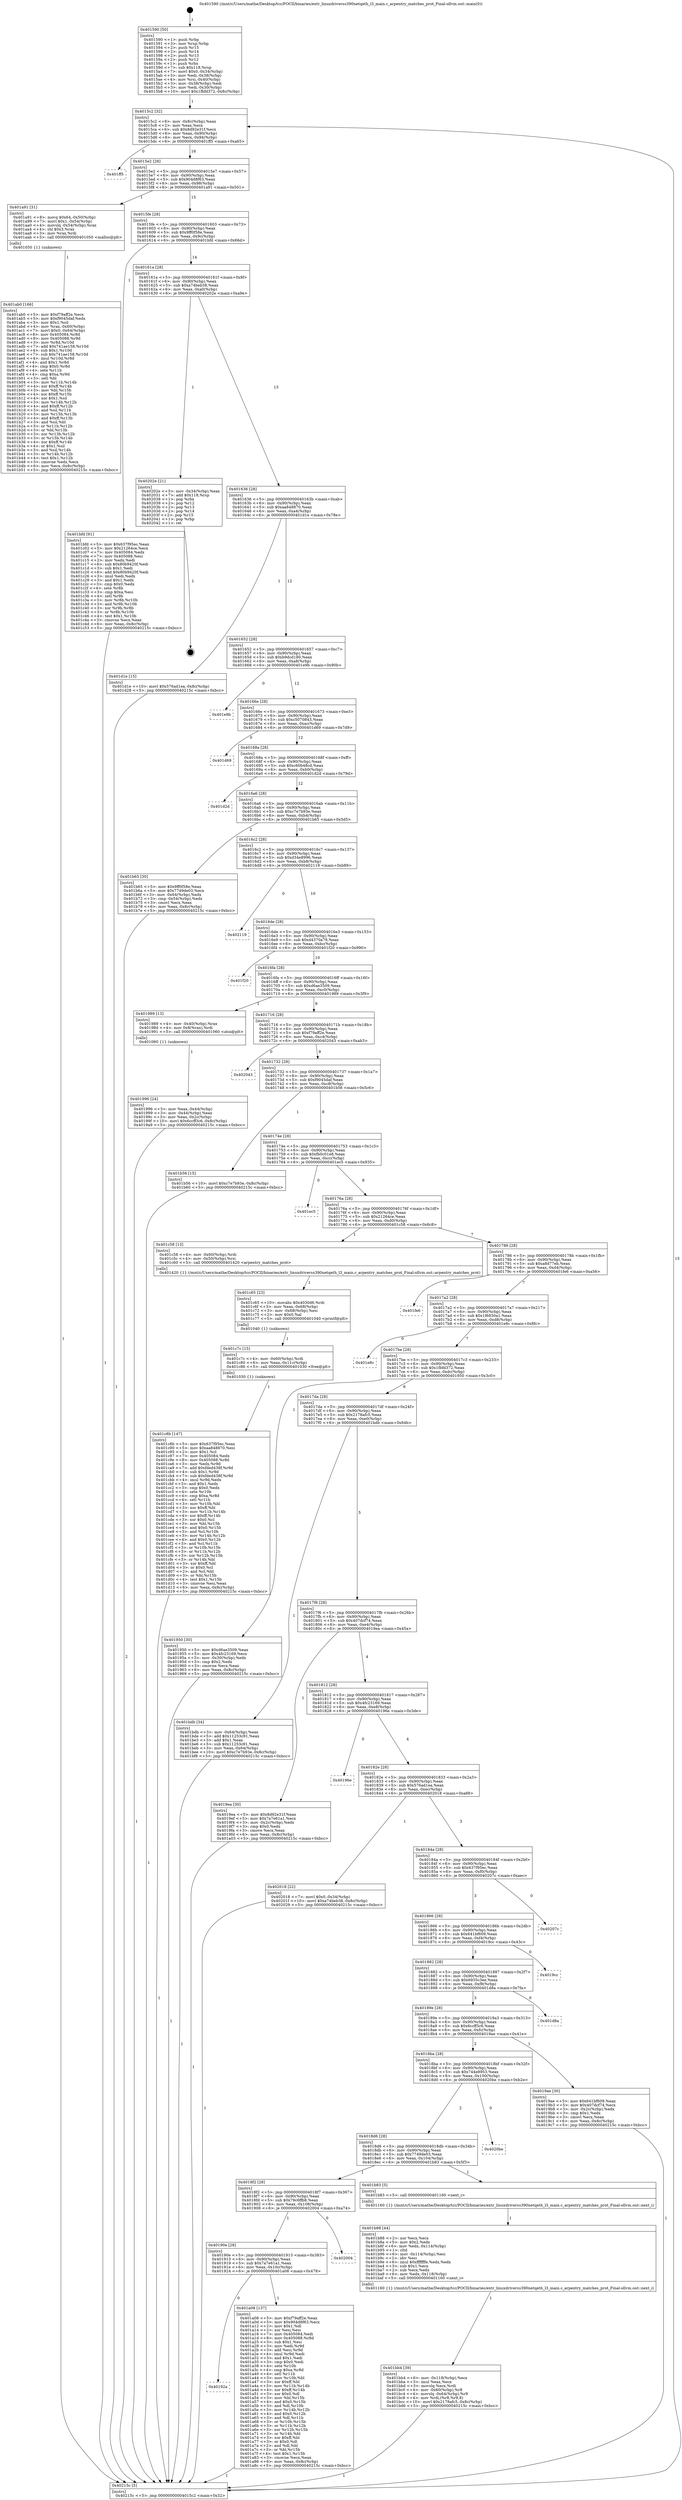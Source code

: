 digraph "0x401590" {
  label = "0x401590 (/mnt/c/Users/mathe/Desktop/tcc/POCII/binaries/extr_linuxdriverss390netqeth_l3_main.c_arpentry_matches_prot_Final-ollvm.out::main(0))"
  labelloc = "t"
  node[shape=record]

  Entry [label="",width=0.3,height=0.3,shape=circle,fillcolor=black,style=filled]
  "0x4015c2" [label="{
     0x4015c2 [32]\l
     | [instrs]\l
     &nbsp;&nbsp;0x4015c2 \<+6\>: mov -0x8c(%rbp),%eax\l
     &nbsp;&nbsp;0x4015c8 \<+2\>: mov %eax,%ecx\l
     &nbsp;&nbsp;0x4015ca \<+6\>: sub $0x8d92e31f,%ecx\l
     &nbsp;&nbsp;0x4015d0 \<+6\>: mov %eax,-0x90(%rbp)\l
     &nbsp;&nbsp;0x4015d6 \<+6\>: mov %ecx,-0x94(%rbp)\l
     &nbsp;&nbsp;0x4015dc \<+6\>: je 0000000000401ff5 \<main+0xa65\>\l
  }"]
  "0x401ff5" [label="{
     0x401ff5\l
  }", style=dashed]
  "0x4015e2" [label="{
     0x4015e2 [28]\l
     | [instrs]\l
     &nbsp;&nbsp;0x4015e2 \<+5\>: jmp 00000000004015e7 \<main+0x57\>\l
     &nbsp;&nbsp;0x4015e7 \<+6\>: mov -0x90(%rbp),%eax\l
     &nbsp;&nbsp;0x4015ed \<+5\>: sub $0x904d8f63,%eax\l
     &nbsp;&nbsp;0x4015f2 \<+6\>: mov %eax,-0x98(%rbp)\l
     &nbsp;&nbsp;0x4015f8 \<+6\>: je 0000000000401a91 \<main+0x501\>\l
  }"]
  Exit [label="",width=0.3,height=0.3,shape=circle,fillcolor=black,style=filled,peripheries=2]
  "0x401a91" [label="{
     0x401a91 [31]\l
     | [instrs]\l
     &nbsp;&nbsp;0x401a91 \<+8\>: movq $0x64,-0x50(%rbp)\l
     &nbsp;&nbsp;0x401a99 \<+7\>: movl $0x1,-0x54(%rbp)\l
     &nbsp;&nbsp;0x401aa0 \<+4\>: movslq -0x54(%rbp),%rax\l
     &nbsp;&nbsp;0x401aa4 \<+4\>: shl $0x3,%rax\l
     &nbsp;&nbsp;0x401aa8 \<+3\>: mov %rax,%rdi\l
     &nbsp;&nbsp;0x401aab \<+5\>: call 0000000000401050 \<malloc@plt\>\l
     | [calls]\l
     &nbsp;&nbsp;0x401050 \{1\} (unknown)\l
  }"]
  "0x4015fe" [label="{
     0x4015fe [28]\l
     | [instrs]\l
     &nbsp;&nbsp;0x4015fe \<+5\>: jmp 0000000000401603 \<main+0x73\>\l
     &nbsp;&nbsp;0x401603 \<+6\>: mov -0x90(%rbp),%eax\l
     &nbsp;&nbsp;0x401609 \<+5\>: sub $0x9ff0f58e,%eax\l
     &nbsp;&nbsp;0x40160e \<+6\>: mov %eax,-0x9c(%rbp)\l
     &nbsp;&nbsp;0x401614 \<+6\>: je 0000000000401bfd \<main+0x66d\>\l
  }"]
  "0x401c8b" [label="{
     0x401c8b [147]\l
     | [instrs]\l
     &nbsp;&nbsp;0x401c8b \<+5\>: mov $0x637f95ec,%eax\l
     &nbsp;&nbsp;0x401c90 \<+5\>: mov $0xaa848870,%esi\l
     &nbsp;&nbsp;0x401c95 \<+2\>: mov $0x1,%cl\l
     &nbsp;&nbsp;0x401c97 \<+7\>: mov 0x405084,%edx\l
     &nbsp;&nbsp;0x401c9e \<+8\>: mov 0x405088,%r8d\l
     &nbsp;&nbsp;0x401ca6 \<+3\>: mov %edx,%r9d\l
     &nbsp;&nbsp;0x401ca9 \<+7\>: add $0xfded438f,%r9d\l
     &nbsp;&nbsp;0x401cb0 \<+4\>: sub $0x1,%r9d\l
     &nbsp;&nbsp;0x401cb4 \<+7\>: sub $0xfded438f,%r9d\l
     &nbsp;&nbsp;0x401cbb \<+4\>: imul %r9d,%edx\l
     &nbsp;&nbsp;0x401cbf \<+3\>: and $0x1,%edx\l
     &nbsp;&nbsp;0x401cc2 \<+3\>: cmp $0x0,%edx\l
     &nbsp;&nbsp;0x401cc5 \<+4\>: sete %r10b\l
     &nbsp;&nbsp;0x401cc9 \<+4\>: cmp $0xa,%r8d\l
     &nbsp;&nbsp;0x401ccd \<+4\>: setl %r11b\l
     &nbsp;&nbsp;0x401cd1 \<+3\>: mov %r10b,%bl\l
     &nbsp;&nbsp;0x401cd4 \<+3\>: xor $0xff,%bl\l
     &nbsp;&nbsp;0x401cd7 \<+3\>: mov %r11b,%r14b\l
     &nbsp;&nbsp;0x401cda \<+4\>: xor $0xff,%r14b\l
     &nbsp;&nbsp;0x401cde \<+3\>: xor $0x0,%cl\l
     &nbsp;&nbsp;0x401ce1 \<+3\>: mov %bl,%r15b\l
     &nbsp;&nbsp;0x401ce4 \<+4\>: and $0x0,%r15b\l
     &nbsp;&nbsp;0x401ce8 \<+3\>: and %cl,%r10b\l
     &nbsp;&nbsp;0x401ceb \<+3\>: mov %r14b,%r12b\l
     &nbsp;&nbsp;0x401cee \<+4\>: and $0x0,%r12b\l
     &nbsp;&nbsp;0x401cf2 \<+3\>: and %cl,%r11b\l
     &nbsp;&nbsp;0x401cf5 \<+3\>: or %r10b,%r15b\l
     &nbsp;&nbsp;0x401cf8 \<+3\>: or %r11b,%r12b\l
     &nbsp;&nbsp;0x401cfb \<+3\>: xor %r12b,%r15b\l
     &nbsp;&nbsp;0x401cfe \<+3\>: or %r14b,%bl\l
     &nbsp;&nbsp;0x401d01 \<+3\>: xor $0xff,%bl\l
     &nbsp;&nbsp;0x401d04 \<+3\>: or $0x0,%cl\l
     &nbsp;&nbsp;0x401d07 \<+2\>: and %cl,%bl\l
     &nbsp;&nbsp;0x401d09 \<+3\>: or %bl,%r15b\l
     &nbsp;&nbsp;0x401d0c \<+4\>: test $0x1,%r15b\l
     &nbsp;&nbsp;0x401d10 \<+3\>: cmovne %esi,%eax\l
     &nbsp;&nbsp;0x401d13 \<+6\>: mov %eax,-0x8c(%rbp)\l
     &nbsp;&nbsp;0x401d19 \<+5\>: jmp 000000000040215c \<main+0xbcc\>\l
  }"]
  "0x401bfd" [label="{
     0x401bfd [91]\l
     | [instrs]\l
     &nbsp;&nbsp;0x401bfd \<+5\>: mov $0x637f95ec,%eax\l
     &nbsp;&nbsp;0x401c02 \<+5\>: mov $0x21264ce,%ecx\l
     &nbsp;&nbsp;0x401c07 \<+7\>: mov 0x405084,%edx\l
     &nbsp;&nbsp;0x401c0e \<+7\>: mov 0x405088,%esi\l
     &nbsp;&nbsp;0x401c15 \<+2\>: mov %edx,%edi\l
     &nbsp;&nbsp;0x401c17 \<+6\>: sub $0x80b9420f,%edi\l
     &nbsp;&nbsp;0x401c1d \<+3\>: sub $0x1,%edi\l
     &nbsp;&nbsp;0x401c20 \<+6\>: add $0x80b9420f,%edi\l
     &nbsp;&nbsp;0x401c26 \<+3\>: imul %edi,%edx\l
     &nbsp;&nbsp;0x401c29 \<+3\>: and $0x1,%edx\l
     &nbsp;&nbsp;0x401c2c \<+3\>: cmp $0x0,%edx\l
     &nbsp;&nbsp;0x401c2f \<+4\>: sete %r8b\l
     &nbsp;&nbsp;0x401c33 \<+3\>: cmp $0xa,%esi\l
     &nbsp;&nbsp;0x401c36 \<+4\>: setl %r9b\l
     &nbsp;&nbsp;0x401c3a \<+3\>: mov %r8b,%r10b\l
     &nbsp;&nbsp;0x401c3d \<+3\>: and %r9b,%r10b\l
     &nbsp;&nbsp;0x401c40 \<+3\>: xor %r9b,%r8b\l
     &nbsp;&nbsp;0x401c43 \<+3\>: or %r8b,%r10b\l
     &nbsp;&nbsp;0x401c46 \<+4\>: test $0x1,%r10b\l
     &nbsp;&nbsp;0x401c4a \<+3\>: cmovne %ecx,%eax\l
     &nbsp;&nbsp;0x401c4d \<+6\>: mov %eax,-0x8c(%rbp)\l
     &nbsp;&nbsp;0x401c53 \<+5\>: jmp 000000000040215c \<main+0xbcc\>\l
  }"]
  "0x40161a" [label="{
     0x40161a [28]\l
     | [instrs]\l
     &nbsp;&nbsp;0x40161a \<+5\>: jmp 000000000040161f \<main+0x8f\>\l
     &nbsp;&nbsp;0x40161f \<+6\>: mov -0x90(%rbp),%eax\l
     &nbsp;&nbsp;0x401625 \<+5\>: sub $0xa74beb38,%eax\l
     &nbsp;&nbsp;0x40162a \<+6\>: mov %eax,-0xa0(%rbp)\l
     &nbsp;&nbsp;0x401630 \<+6\>: je 000000000040202e \<main+0xa9e\>\l
  }"]
  "0x401c7c" [label="{
     0x401c7c [15]\l
     | [instrs]\l
     &nbsp;&nbsp;0x401c7c \<+4\>: mov -0x60(%rbp),%rdi\l
     &nbsp;&nbsp;0x401c80 \<+6\>: mov %eax,-0x11c(%rbp)\l
     &nbsp;&nbsp;0x401c86 \<+5\>: call 0000000000401030 \<free@plt\>\l
     | [calls]\l
     &nbsp;&nbsp;0x401030 \{1\} (unknown)\l
  }"]
  "0x40202e" [label="{
     0x40202e [21]\l
     | [instrs]\l
     &nbsp;&nbsp;0x40202e \<+3\>: mov -0x34(%rbp),%eax\l
     &nbsp;&nbsp;0x402031 \<+7\>: add $0x118,%rsp\l
     &nbsp;&nbsp;0x402038 \<+1\>: pop %rbx\l
     &nbsp;&nbsp;0x402039 \<+2\>: pop %r12\l
     &nbsp;&nbsp;0x40203b \<+2\>: pop %r13\l
     &nbsp;&nbsp;0x40203d \<+2\>: pop %r14\l
     &nbsp;&nbsp;0x40203f \<+2\>: pop %r15\l
     &nbsp;&nbsp;0x402041 \<+1\>: pop %rbp\l
     &nbsp;&nbsp;0x402042 \<+1\>: ret\l
  }"]
  "0x401636" [label="{
     0x401636 [28]\l
     | [instrs]\l
     &nbsp;&nbsp;0x401636 \<+5\>: jmp 000000000040163b \<main+0xab\>\l
     &nbsp;&nbsp;0x40163b \<+6\>: mov -0x90(%rbp),%eax\l
     &nbsp;&nbsp;0x401641 \<+5\>: sub $0xaa848870,%eax\l
     &nbsp;&nbsp;0x401646 \<+6\>: mov %eax,-0xa4(%rbp)\l
     &nbsp;&nbsp;0x40164c \<+6\>: je 0000000000401d1e \<main+0x78e\>\l
  }"]
  "0x401c65" [label="{
     0x401c65 [23]\l
     | [instrs]\l
     &nbsp;&nbsp;0x401c65 \<+10\>: movabs $0x4030d6,%rdi\l
     &nbsp;&nbsp;0x401c6f \<+3\>: mov %eax,-0x68(%rbp)\l
     &nbsp;&nbsp;0x401c72 \<+3\>: mov -0x68(%rbp),%esi\l
     &nbsp;&nbsp;0x401c75 \<+2\>: mov $0x0,%al\l
     &nbsp;&nbsp;0x401c77 \<+5\>: call 0000000000401040 \<printf@plt\>\l
     | [calls]\l
     &nbsp;&nbsp;0x401040 \{1\} (unknown)\l
  }"]
  "0x401d1e" [label="{
     0x401d1e [15]\l
     | [instrs]\l
     &nbsp;&nbsp;0x401d1e \<+10\>: movl $0x576ad1ea,-0x8c(%rbp)\l
     &nbsp;&nbsp;0x401d28 \<+5\>: jmp 000000000040215c \<main+0xbcc\>\l
  }"]
  "0x401652" [label="{
     0x401652 [28]\l
     | [instrs]\l
     &nbsp;&nbsp;0x401652 \<+5\>: jmp 0000000000401657 \<main+0xc7\>\l
     &nbsp;&nbsp;0x401657 \<+6\>: mov -0x90(%rbp),%eax\l
     &nbsp;&nbsp;0x40165d \<+5\>: sub $0xb9dcd180,%eax\l
     &nbsp;&nbsp;0x401662 \<+6\>: mov %eax,-0xa8(%rbp)\l
     &nbsp;&nbsp;0x401668 \<+6\>: je 0000000000401e9b \<main+0x90b\>\l
  }"]
  "0x401bb4" [label="{
     0x401bb4 [39]\l
     | [instrs]\l
     &nbsp;&nbsp;0x401bb4 \<+6\>: mov -0x118(%rbp),%ecx\l
     &nbsp;&nbsp;0x401bba \<+3\>: imul %eax,%ecx\l
     &nbsp;&nbsp;0x401bbd \<+3\>: movslq %ecx,%rdi\l
     &nbsp;&nbsp;0x401bc0 \<+4\>: mov -0x60(%rbp),%r8\l
     &nbsp;&nbsp;0x401bc4 \<+4\>: movslq -0x64(%rbp),%r9\l
     &nbsp;&nbsp;0x401bc8 \<+4\>: mov %rdi,(%r8,%r9,8)\l
     &nbsp;&nbsp;0x401bcc \<+10\>: movl $0x2178afc5,-0x8c(%rbp)\l
     &nbsp;&nbsp;0x401bd6 \<+5\>: jmp 000000000040215c \<main+0xbcc\>\l
  }"]
  "0x401e9b" [label="{
     0x401e9b\l
  }", style=dashed]
  "0x40166e" [label="{
     0x40166e [28]\l
     | [instrs]\l
     &nbsp;&nbsp;0x40166e \<+5\>: jmp 0000000000401673 \<main+0xe3\>\l
     &nbsp;&nbsp;0x401673 \<+6\>: mov -0x90(%rbp),%eax\l
     &nbsp;&nbsp;0x401679 \<+5\>: sub $0xc5070843,%eax\l
     &nbsp;&nbsp;0x40167e \<+6\>: mov %eax,-0xac(%rbp)\l
     &nbsp;&nbsp;0x401684 \<+6\>: je 0000000000401d69 \<main+0x7d9\>\l
  }"]
  "0x401b88" [label="{
     0x401b88 [44]\l
     | [instrs]\l
     &nbsp;&nbsp;0x401b88 \<+2\>: xor %ecx,%ecx\l
     &nbsp;&nbsp;0x401b8a \<+5\>: mov $0x2,%edx\l
     &nbsp;&nbsp;0x401b8f \<+6\>: mov %edx,-0x114(%rbp)\l
     &nbsp;&nbsp;0x401b95 \<+1\>: cltd\l
     &nbsp;&nbsp;0x401b96 \<+6\>: mov -0x114(%rbp),%esi\l
     &nbsp;&nbsp;0x401b9c \<+2\>: idiv %esi\l
     &nbsp;&nbsp;0x401b9e \<+6\>: imul $0xfffffffe,%edx,%edx\l
     &nbsp;&nbsp;0x401ba4 \<+3\>: sub $0x1,%ecx\l
     &nbsp;&nbsp;0x401ba7 \<+2\>: sub %ecx,%edx\l
     &nbsp;&nbsp;0x401ba9 \<+6\>: mov %edx,-0x118(%rbp)\l
     &nbsp;&nbsp;0x401baf \<+5\>: call 0000000000401160 \<next_i\>\l
     | [calls]\l
     &nbsp;&nbsp;0x401160 \{1\} (/mnt/c/Users/mathe/Desktop/tcc/POCII/binaries/extr_linuxdriverss390netqeth_l3_main.c_arpentry_matches_prot_Final-ollvm.out::next_i)\l
  }"]
  "0x401d69" [label="{
     0x401d69\l
  }", style=dashed]
  "0x40168a" [label="{
     0x40168a [28]\l
     | [instrs]\l
     &nbsp;&nbsp;0x40168a \<+5\>: jmp 000000000040168f \<main+0xff\>\l
     &nbsp;&nbsp;0x40168f \<+6\>: mov -0x90(%rbp),%eax\l
     &nbsp;&nbsp;0x401695 \<+5\>: sub $0xc60b48cd,%eax\l
     &nbsp;&nbsp;0x40169a \<+6\>: mov %eax,-0xb0(%rbp)\l
     &nbsp;&nbsp;0x4016a0 \<+6\>: je 0000000000401d2d \<main+0x79d\>\l
  }"]
  "0x401ab0" [label="{
     0x401ab0 [166]\l
     | [instrs]\l
     &nbsp;&nbsp;0x401ab0 \<+5\>: mov $0xf79aff2e,%ecx\l
     &nbsp;&nbsp;0x401ab5 \<+5\>: mov $0xf9045daf,%edx\l
     &nbsp;&nbsp;0x401aba \<+3\>: mov $0x1,%sil\l
     &nbsp;&nbsp;0x401abd \<+4\>: mov %rax,-0x60(%rbp)\l
     &nbsp;&nbsp;0x401ac1 \<+7\>: movl $0x0,-0x64(%rbp)\l
     &nbsp;&nbsp;0x401ac8 \<+8\>: mov 0x405084,%r8d\l
     &nbsp;&nbsp;0x401ad0 \<+8\>: mov 0x405088,%r9d\l
     &nbsp;&nbsp;0x401ad8 \<+3\>: mov %r8d,%r10d\l
     &nbsp;&nbsp;0x401adb \<+7\>: add $0x741ae158,%r10d\l
     &nbsp;&nbsp;0x401ae2 \<+4\>: sub $0x1,%r10d\l
     &nbsp;&nbsp;0x401ae6 \<+7\>: sub $0x741ae158,%r10d\l
     &nbsp;&nbsp;0x401aed \<+4\>: imul %r10d,%r8d\l
     &nbsp;&nbsp;0x401af1 \<+4\>: and $0x1,%r8d\l
     &nbsp;&nbsp;0x401af5 \<+4\>: cmp $0x0,%r8d\l
     &nbsp;&nbsp;0x401af9 \<+4\>: sete %r11b\l
     &nbsp;&nbsp;0x401afd \<+4\>: cmp $0xa,%r9d\l
     &nbsp;&nbsp;0x401b01 \<+3\>: setl %bl\l
     &nbsp;&nbsp;0x401b04 \<+3\>: mov %r11b,%r14b\l
     &nbsp;&nbsp;0x401b07 \<+4\>: xor $0xff,%r14b\l
     &nbsp;&nbsp;0x401b0b \<+3\>: mov %bl,%r15b\l
     &nbsp;&nbsp;0x401b0e \<+4\>: xor $0xff,%r15b\l
     &nbsp;&nbsp;0x401b12 \<+4\>: xor $0x1,%sil\l
     &nbsp;&nbsp;0x401b16 \<+3\>: mov %r14b,%r12b\l
     &nbsp;&nbsp;0x401b19 \<+4\>: and $0xff,%r12b\l
     &nbsp;&nbsp;0x401b1d \<+3\>: and %sil,%r11b\l
     &nbsp;&nbsp;0x401b20 \<+3\>: mov %r15b,%r13b\l
     &nbsp;&nbsp;0x401b23 \<+4\>: and $0xff,%r13b\l
     &nbsp;&nbsp;0x401b27 \<+3\>: and %sil,%bl\l
     &nbsp;&nbsp;0x401b2a \<+3\>: or %r11b,%r12b\l
     &nbsp;&nbsp;0x401b2d \<+3\>: or %bl,%r13b\l
     &nbsp;&nbsp;0x401b30 \<+3\>: xor %r13b,%r12b\l
     &nbsp;&nbsp;0x401b33 \<+3\>: or %r15b,%r14b\l
     &nbsp;&nbsp;0x401b36 \<+4\>: xor $0xff,%r14b\l
     &nbsp;&nbsp;0x401b3a \<+4\>: or $0x1,%sil\l
     &nbsp;&nbsp;0x401b3e \<+3\>: and %sil,%r14b\l
     &nbsp;&nbsp;0x401b41 \<+3\>: or %r14b,%r12b\l
     &nbsp;&nbsp;0x401b44 \<+4\>: test $0x1,%r12b\l
     &nbsp;&nbsp;0x401b48 \<+3\>: cmovne %edx,%ecx\l
     &nbsp;&nbsp;0x401b4b \<+6\>: mov %ecx,-0x8c(%rbp)\l
     &nbsp;&nbsp;0x401b51 \<+5\>: jmp 000000000040215c \<main+0xbcc\>\l
  }"]
  "0x401d2d" [label="{
     0x401d2d\l
  }", style=dashed]
  "0x4016a6" [label="{
     0x4016a6 [28]\l
     | [instrs]\l
     &nbsp;&nbsp;0x4016a6 \<+5\>: jmp 00000000004016ab \<main+0x11b\>\l
     &nbsp;&nbsp;0x4016ab \<+6\>: mov -0x90(%rbp),%eax\l
     &nbsp;&nbsp;0x4016b1 \<+5\>: sub $0xc7e7b93e,%eax\l
     &nbsp;&nbsp;0x4016b6 \<+6\>: mov %eax,-0xb4(%rbp)\l
     &nbsp;&nbsp;0x4016bc \<+6\>: je 0000000000401b65 \<main+0x5d5\>\l
  }"]
  "0x40192a" [label="{
     0x40192a\l
  }", style=dashed]
  "0x401b65" [label="{
     0x401b65 [30]\l
     | [instrs]\l
     &nbsp;&nbsp;0x401b65 \<+5\>: mov $0x9ff0f58e,%eax\l
     &nbsp;&nbsp;0x401b6a \<+5\>: mov $0x7749de03,%ecx\l
     &nbsp;&nbsp;0x401b6f \<+3\>: mov -0x64(%rbp),%edx\l
     &nbsp;&nbsp;0x401b72 \<+3\>: cmp -0x54(%rbp),%edx\l
     &nbsp;&nbsp;0x401b75 \<+3\>: cmovl %ecx,%eax\l
     &nbsp;&nbsp;0x401b78 \<+6\>: mov %eax,-0x8c(%rbp)\l
     &nbsp;&nbsp;0x401b7e \<+5\>: jmp 000000000040215c \<main+0xbcc\>\l
  }"]
  "0x4016c2" [label="{
     0x4016c2 [28]\l
     | [instrs]\l
     &nbsp;&nbsp;0x4016c2 \<+5\>: jmp 00000000004016c7 \<main+0x137\>\l
     &nbsp;&nbsp;0x4016c7 \<+6\>: mov -0x90(%rbp),%eax\l
     &nbsp;&nbsp;0x4016cd \<+5\>: sub $0xd34e8996,%eax\l
     &nbsp;&nbsp;0x4016d2 \<+6\>: mov %eax,-0xb8(%rbp)\l
     &nbsp;&nbsp;0x4016d8 \<+6\>: je 0000000000402119 \<main+0xb89\>\l
  }"]
  "0x401a08" [label="{
     0x401a08 [137]\l
     | [instrs]\l
     &nbsp;&nbsp;0x401a08 \<+5\>: mov $0xf79aff2e,%eax\l
     &nbsp;&nbsp;0x401a0d \<+5\>: mov $0x904d8f63,%ecx\l
     &nbsp;&nbsp;0x401a12 \<+2\>: mov $0x1,%dl\l
     &nbsp;&nbsp;0x401a14 \<+2\>: xor %esi,%esi\l
     &nbsp;&nbsp;0x401a16 \<+7\>: mov 0x405084,%edi\l
     &nbsp;&nbsp;0x401a1d \<+8\>: mov 0x405088,%r8d\l
     &nbsp;&nbsp;0x401a25 \<+3\>: sub $0x1,%esi\l
     &nbsp;&nbsp;0x401a28 \<+3\>: mov %edi,%r9d\l
     &nbsp;&nbsp;0x401a2b \<+3\>: add %esi,%r9d\l
     &nbsp;&nbsp;0x401a2e \<+4\>: imul %r9d,%edi\l
     &nbsp;&nbsp;0x401a32 \<+3\>: and $0x1,%edi\l
     &nbsp;&nbsp;0x401a35 \<+3\>: cmp $0x0,%edi\l
     &nbsp;&nbsp;0x401a38 \<+4\>: sete %r10b\l
     &nbsp;&nbsp;0x401a3c \<+4\>: cmp $0xa,%r8d\l
     &nbsp;&nbsp;0x401a40 \<+4\>: setl %r11b\l
     &nbsp;&nbsp;0x401a44 \<+3\>: mov %r10b,%bl\l
     &nbsp;&nbsp;0x401a47 \<+3\>: xor $0xff,%bl\l
     &nbsp;&nbsp;0x401a4a \<+3\>: mov %r11b,%r14b\l
     &nbsp;&nbsp;0x401a4d \<+4\>: xor $0xff,%r14b\l
     &nbsp;&nbsp;0x401a51 \<+3\>: xor $0x0,%dl\l
     &nbsp;&nbsp;0x401a54 \<+3\>: mov %bl,%r15b\l
     &nbsp;&nbsp;0x401a57 \<+4\>: and $0x0,%r15b\l
     &nbsp;&nbsp;0x401a5b \<+3\>: and %dl,%r10b\l
     &nbsp;&nbsp;0x401a5e \<+3\>: mov %r14b,%r12b\l
     &nbsp;&nbsp;0x401a61 \<+4\>: and $0x0,%r12b\l
     &nbsp;&nbsp;0x401a65 \<+3\>: and %dl,%r11b\l
     &nbsp;&nbsp;0x401a68 \<+3\>: or %r10b,%r15b\l
     &nbsp;&nbsp;0x401a6b \<+3\>: or %r11b,%r12b\l
     &nbsp;&nbsp;0x401a6e \<+3\>: xor %r12b,%r15b\l
     &nbsp;&nbsp;0x401a71 \<+3\>: or %r14b,%bl\l
     &nbsp;&nbsp;0x401a74 \<+3\>: xor $0xff,%bl\l
     &nbsp;&nbsp;0x401a77 \<+3\>: or $0x0,%dl\l
     &nbsp;&nbsp;0x401a7a \<+2\>: and %dl,%bl\l
     &nbsp;&nbsp;0x401a7c \<+3\>: or %bl,%r15b\l
     &nbsp;&nbsp;0x401a7f \<+4\>: test $0x1,%r15b\l
     &nbsp;&nbsp;0x401a83 \<+3\>: cmovne %ecx,%eax\l
     &nbsp;&nbsp;0x401a86 \<+6\>: mov %eax,-0x8c(%rbp)\l
     &nbsp;&nbsp;0x401a8c \<+5\>: jmp 000000000040215c \<main+0xbcc\>\l
  }"]
  "0x402119" [label="{
     0x402119\l
  }", style=dashed]
  "0x4016de" [label="{
     0x4016de [28]\l
     | [instrs]\l
     &nbsp;&nbsp;0x4016de \<+5\>: jmp 00000000004016e3 \<main+0x153\>\l
     &nbsp;&nbsp;0x4016e3 \<+6\>: mov -0x90(%rbp),%eax\l
     &nbsp;&nbsp;0x4016e9 \<+5\>: sub $0xd4370a79,%eax\l
     &nbsp;&nbsp;0x4016ee \<+6\>: mov %eax,-0xbc(%rbp)\l
     &nbsp;&nbsp;0x4016f4 \<+6\>: je 0000000000401f20 \<main+0x990\>\l
  }"]
  "0x40190e" [label="{
     0x40190e [28]\l
     | [instrs]\l
     &nbsp;&nbsp;0x40190e \<+5\>: jmp 0000000000401913 \<main+0x383\>\l
     &nbsp;&nbsp;0x401913 \<+6\>: mov -0x90(%rbp),%eax\l
     &nbsp;&nbsp;0x401919 \<+5\>: sub $0x7a7e61a1,%eax\l
     &nbsp;&nbsp;0x40191e \<+6\>: mov %eax,-0x10c(%rbp)\l
     &nbsp;&nbsp;0x401924 \<+6\>: je 0000000000401a08 \<main+0x478\>\l
  }"]
  "0x401f20" [label="{
     0x401f20\l
  }", style=dashed]
  "0x4016fa" [label="{
     0x4016fa [28]\l
     | [instrs]\l
     &nbsp;&nbsp;0x4016fa \<+5\>: jmp 00000000004016ff \<main+0x16f\>\l
     &nbsp;&nbsp;0x4016ff \<+6\>: mov -0x90(%rbp),%eax\l
     &nbsp;&nbsp;0x401705 \<+5\>: sub $0xd6ae3509,%eax\l
     &nbsp;&nbsp;0x40170a \<+6\>: mov %eax,-0xc0(%rbp)\l
     &nbsp;&nbsp;0x401710 \<+6\>: je 0000000000401989 \<main+0x3f9\>\l
  }"]
  "0x402004" [label="{
     0x402004\l
  }", style=dashed]
  "0x401989" [label="{
     0x401989 [13]\l
     | [instrs]\l
     &nbsp;&nbsp;0x401989 \<+4\>: mov -0x40(%rbp),%rax\l
     &nbsp;&nbsp;0x40198d \<+4\>: mov 0x8(%rax),%rdi\l
     &nbsp;&nbsp;0x401991 \<+5\>: call 0000000000401060 \<atoi@plt\>\l
     | [calls]\l
     &nbsp;&nbsp;0x401060 \{1\} (unknown)\l
  }"]
  "0x401716" [label="{
     0x401716 [28]\l
     | [instrs]\l
     &nbsp;&nbsp;0x401716 \<+5\>: jmp 000000000040171b \<main+0x18b\>\l
     &nbsp;&nbsp;0x40171b \<+6\>: mov -0x90(%rbp),%eax\l
     &nbsp;&nbsp;0x401721 \<+5\>: sub $0xf79aff2e,%eax\l
     &nbsp;&nbsp;0x401726 \<+6\>: mov %eax,-0xc4(%rbp)\l
     &nbsp;&nbsp;0x40172c \<+6\>: je 0000000000402043 \<main+0xab3\>\l
  }"]
  "0x4018f2" [label="{
     0x4018f2 [28]\l
     | [instrs]\l
     &nbsp;&nbsp;0x4018f2 \<+5\>: jmp 00000000004018f7 \<main+0x367\>\l
     &nbsp;&nbsp;0x4018f7 \<+6\>: mov -0x90(%rbp),%eax\l
     &nbsp;&nbsp;0x4018fd \<+5\>: sub $0x79c6ffb8,%eax\l
     &nbsp;&nbsp;0x401902 \<+6\>: mov %eax,-0x108(%rbp)\l
     &nbsp;&nbsp;0x401908 \<+6\>: je 0000000000402004 \<main+0xa74\>\l
  }"]
  "0x402043" [label="{
     0x402043\l
  }", style=dashed]
  "0x401732" [label="{
     0x401732 [28]\l
     | [instrs]\l
     &nbsp;&nbsp;0x401732 \<+5\>: jmp 0000000000401737 \<main+0x1a7\>\l
     &nbsp;&nbsp;0x401737 \<+6\>: mov -0x90(%rbp),%eax\l
     &nbsp;&nbsp;0x40173d \<+5\>: sub $0xf9045daf,%eax\l
     &nbsp;&nbsp;0x401742 \<+6\>: mov %eax,-0xc8(%rbp)\l
     &nbsp;&nbsp;0x401748 \<+6\>: je 0000000000401b56 \<main+0x5c6\>\l
  }"]
  "0x401b83" [label="{
     0x401b83 [5]\l
     | [instrs]\l
     &nbsp;&nbsp;0x401b83 \<+5\>: call 0000000000401160 \<next_i\>\l
     | [calls]\l
     &nbsp;&nbsp;0x401160 \{1\} (/mnt/c/Users/mathe/Desktop/tcc/POCII/binaries/extr_linuxdriverss390netqeth_l3_main.c_arpentry_matches_prot_Final-ollvm.out::next_i)\l
  }"]
  "0x401b56" [label="{
     0x401b56 [15]\l
     | [instrs]\l
     &nbsp;&nbsp;0x401b56 \<+10\>: movl $0xc7e7b93e,-0x8c(%rbp)\l
     &nbsp;&nbsp;0x401b60 \<+5\>: jmp 000000000040215c \<main+0xbcc\>\l
  }"]
  "0x40174e" [label="{
     0x40174e [28]\l
     | [instrs]\l
     &nbsp;&nbsp;0x40174e \<+5\>: jmp 0000000000401753 \<main+0x1c3\>\l
     &nbsp;&nbsp;0x401753 \<+6\>: mov -0x90(%rbp),%eax\l
     &nbsp;&nbsp;0x401759 \<+5\>: sub $0xfb0c01e8,%eax\l
     &nbsp;&nbsp;0x40175e \<+6\>: mov %eax,-0xcc(%rbp)\l
     &nbsp;&nbsp;0x401764 \<+6\>: je 0000000000401ec5 \<main+0x935\>\l
  }"]
  "0x4018d6" [label="{
     0x4018d6 [28]\l
     | [instrs]\l
     &nbsp;&nbsp;0x4018d6 \<+5\>: jmp 00000000004018db \<main+0x34b\>\l
     &nbsp;&nbsp;0x4018db \<+6\>: mov -0x90(%rbp),%eax\l
     &nbsp;&nbsp;0x4018e1 \<+5\>: sub $0x7749de03,%eax\l
     &nbsp;&nbsp;0x4018e6 \<+6\>: mov %eax,-0x104(%rbp)\l
     &nbsp;&nbsp;0x4018ec \<+6\>: je 0000000000401b83 \<main+0x5f3\>\l
  }"]
  "0x401ec5" [label="{
     0x401ec5\l
  }", style=dashed]
  "0x40176a" [label="{
     0x40176a [28]\l
     | [instrs]\l
     &nbsp;&nbsp;0x40176a \<+5\>: jmp 000000000040176f \<main+0x1df\>\l
     &nbsp;&nbsp;0x40176f \<+6\>: mov -0x90(%rbp),%eax\l
     &nbsp;&nbsp;0x401775 \<+5\>: sub $0x21264ce,%eax\l
     &nbsp;&nbsp;0x40177a \<+6\>: mov %eax,-0xd0(%rbp)\l
     &nbsp;&nbsp;0x401780 \<+6\>: je 0000000000401c58 \<main+0x6c8\>\l
  }"]
  "0x4020be" [label="{
     0x4020be\l
  }", style=dashed]
  "0x401c58" [label="{
     0x401c58 [13]\l
     | [instrs]\l
     &nbsp;&nbsp;0x401c58 \<+4\>: mov -0x60(%rbp),%rdi\l
     &nbsp;&nbsp;0x401c5c \<+4\>: mov -0x50(%rbp),%rsi\l
     &nbsp;&nbsp;0x401c60 \<+5\>: call 0000000000401420 \<arpentry_matches_prot\>\l
     | [calls]\l
     &nbsp;&nbsp;0x401420 \{1\} (/mnt/c/Users/mathe/Desktop/tcc/POCII/binaries/extr_linuxdriverss390netqeth_l3_main.c_arpentry_matches_prot_Final-ollvm.out::arpentry_matches_prot)\l
  }"]
  "0x401786" [label="{
     0x401786 [28]\l
     | [instrs]\l
     &nbsp;&nbsp;0x401786 \<+5\>: jmp 000000000040178b \<main+0x1fb\>\l
     &nbsp;&nbsp;0x40178b \<+6\>: mov -0x90(%rbp),%eax\l
     &nbsp;&nbsp;0x401791 \<+5\>: sub $0xa8d77eb,%eax\l
     &nbsp;&nbsp;0x401796 \<+6\>: mov %eax,-0xd4(%rbp)\l
     &nbsp;&nbsp;0x40179c \<+6\>: je 0000000000401fe6 \<main+0xa56\>\l
  }"]
  "0x4018ba" [label="{
     0x4018ba [28]\l
     | [instrs]\l
     &nbsp;&nbsp;0x4018ba \<+5\>: jmp 00000000004018bf \<main+0x32f\>\l
     &nbsp;&nbsp;0x4018bf \<+6\>: mov -0x90(%rbp),%eax\l
     &nbsp;&nbsp;0x4018c5 \<+5\>: sub $0x744e8953,%eax\l
     &nbsp;&nbsp;0x4018ca \<+6\>: mov %eax,-0x100(%rbp)\l
     &nbsp;&nbsp;0x4018d0 \<+6\>: je 00000000004020be \<main+0xb2e\>\l
  }"]
  "0x401fe6" [label="{
     0x401fe6\l
  }", style=dashed]
  "0x4017a2" [label="{
     0x4017a2 [28]\l
     | [instrs]\l
     &nbsp;&nbsp;0x4017a2 \<+5\>: jmp 00000000004017a7 \<main+0x217\>\l
     &nbsp;&nbsp;0x4017a7 \<+6\>: mov -0x90(%rbp),%eax\l
     &nbsp;&nbsp;0x4017ad \<+5\>: sub $0x1f6830a1,%eax\l
     &nbsp;&nbsp;0x4017b2 \<+6\>: mov %eax,-0xd8(%rbp)\l
     &nbsp;&nbsp;0x4017b8 \<+6\>: je 0000000000401e8c \<main+0x8fc\>\l
  }"]
  "0x4019ae" [label="{
     0x4019ae [30]\l
     | [instrs]\l
     &nbsp;&nbsp;0x4019ae \<+5\>: mov $0x641bf609,%eax\l
     &nbsp;&nbsp;0x4019b3 \<+5\>: mov $0x407dcf74,%ecx\l
     &nbsp;&nbsp;0x4019b8 \<+3\>: mov -0x2c(%rbp),%edx\l
     &nbsp;&nbsp;0x4019bb \<+3\>: cmp $0x1,%edx\l
     &nbsp;&nbsp;0x4019be \<+3\>: cmovl %ecx,%eax\l
     &nbsp;&nbsp;0x4019c1 \<+6\>: mov %eax,-0x8c(%rbp)\l
     &nbsp;&nbsp;0x4019c7 \<+5\>: jmp 000000000040215c \<main+0xbcc\>\l
  }"]
  "0x401e8c" [label="{
     0x401e8c\l
  }", style=dashed]
  "0x4017be" [label="{
     0x4017be [28]\l
     | [instrs]\l
     &nbsp;&nbsp;0x4017be \<+5\>: jmp 00000000004017c3 \<main+0x233\>\l
     &nbsp;&nbsp;0x4017c3 \<+6\>: mov -0x90(%rbp),%eax\l
     &nbsp;&nbsp;0x4017c9 \<+5\>: sub $0x1fbfd372,%eax\l
     &nbsp;&nbsp;0x4017ce \<+6\>: mov %eax,-0xdc(%rbp)\l
     &nbsp;&nbsp;0x4017d4 \<+6\>: je 0000000000401950 \<main+0x3c0\>\l
  }"]
  "0x40189e" [label="{
     0x40189e [28]\l
     | [instrs]\l
     &nbsp;&nbsp;0x40189e \<+5\>: jmp 00000000004018a3 \<main+0x313\>\l
     &nbsp;&nbsp;0x4018a3 \<+6\>: mov -0x90(%rbp),%eax\l
     &nbsp;&nbsp;0x4018a9 \<+5\>: sub $0x6ccff3c6,%eax\l
     &nbsp;&nbsp;0x4018ae \<+6\>: mov %eax,-0xfc(%rbp)\l
     &nbsp;&nbsp;0x4018b4 \<+6\>: je 00000000004019ae \<main+0x41e\>\l
  }"]
  "0x401950" [label="{
     0x401950 [30]\l
     | [instrs]\l
     &nbsp;&nbsp;0x401950 \<+5\>: mov $0xd6ae3509,%eax\l
     &nbsp;&nbsp;0x401955 \<+5\>: mov $0x4fc23169,%ecx\l
     &nbsp;&nbsp;0x40195a \<+3\>: mov -0x30(%rbp),%edx\l
     &nbsp;&nbsp;0x40195d \<+3\>: cmp $0x2,%edx\l
     &nbsp;&nbsp;0x401960 \<+3\>: cmovne %ecx,%eax\l
     &nbsp;&nbsp;0x401963 \<+6\>: mov %eax,-0x8c(%rbp)\l
     &nbsp;&nbsp;0x401969 \<+5\>: jmp 000000000040215c \<main+0xbcc\>\l
  }"]
  "0x4017da" [label="{
     0x4017da [28]\l
     | [instrs]\l
     &nbsp;&nbsp;0x4017da \<+5\>: jmp 00000000004017df \<main+0x24f\>\l
     &nbsp;&nbsp;0x4017df \<+6\>: mov -0x90(%rbp),%eax\l
     &nbsp;&nbsp;0x4017e5 \<+5\>: sub $0x2178afc5,%eax\l
     &nbsp;&nbsp;0x4017ea \<+6\>: mov %eax,-0xe0(%rbp)\l
     &nbsp;&nbsp;0x4017f0 \<+6\>: je 0000000000401bdb \<main+0x64b\>\l
  }"]
  "0x40215c" [label="{
     0x40215c [5]\l
     | [instrs]\l
     &nbsp;&nbsp;0x40215c \<+5\>: jmp 00000000004015c2 \<main+0x32\>\l
  }"]
  "0x401590" [label="{
     0x401590 [50]\l
     | [instrs]\l
     &nbsp;&nbsp;0x401590 \<+1\>: push %rbp\l
     &nbsp;&nbsp;0x401591 \<+3\>: mov %rsp,%rbp\l
     &nbsp;&nbsp;0x401594 \<+2\>: push %r15\l
     &nbsp;&nbsp;0x401596 \<+2\>: push %r14\l
     &nbsp;&nbsp;0x401598 \<+2\>: push %r13\l
     &nbsp;&nbsp;0x40159a \<+2\>: push %r12\l
     &nbsp;&nbsp;0x40159c \<+1\>: push %rbx\l
     &nbsp;&nbsp;0x40159d \<+7\>: sub $0x118,%rsp\l
     &nbsp;&nbsp;0x4015a4 \<+7\>: movl $0x0,-0x34(%rbp)\l
     &nbsp;&nbsp;0x4015ab \<+3\>: mov %edi,-0x38(%rbp)\l
     &nbsp;&nbsp;0x4015ae \<+4\>: mov %rsi,-0x40(%rbp)\l
     &nbsp;&nbsp;0x4015b2 \<+3\>: mov -0x38(%rbp),%edi\l
     &nbsp;&nbsp;0x4015b5 \<+3\>: mov %edi,-0x30(%rbp)\l
     &nbsp;&nbsp;0x4015b8 \<+10\>: movl $0x1fbfd372,-0x8c(%rbp)\l
  }"]
  "0x401996" [label="{
     0x401996 [24]\l
     | [instrs]\l
     &nbsp;&nbsp;0x401996 \<+3\>: mov %eax,-0x44(%rbp)\l
     &nbsp;&nbsp;0x401999 \<+3\>: mov -0x44(%rbp),%eax\l
     &nbsp;&nbsp;0x40199c \<+3\>: mov %eax,-0x2c(%rbp)\l
     &nbsp;&nbsp;0x40199f \<+10\>: movl $0x6ccff3c6,-0x8c(%rbp)\l
     &nbsp;&nbsp;0x4019a9 \<+5\>: jmp 000000000040215c \<main+0xbcc\>\l
  }"]
  "0x401d8a" [label="{
     0x401d8a\l
  }", style=dashed]
  "0x401bdb" [label="{
     0x401bdb [34]\l
     | [instrs]\l
     &nbsp;&nbsp;0x401bdb \<+3\>: mov -0x64(%rbp),%eax\l
     &nbsp;&nbsp;0x401bde \<+5\>: add $0x11253c91,%eax\l
     &nbsp;&nbsp;0x401be3 \<+3\>: add $0x1,%eax\l
     &nbsp;&nbsp;0x401be6 \<+5\>: sub $0x11253c91,%eax\l
     &nbsp;&nbsp;0x401beb \<+3\>: mov %eax,-0x64(%rbp)\l
     &nbsp;&nbsp;0x401bee \<+10\>: movl $0xc7e7b93e,-0x8c(%rbp)\l
     &nbsp;&nbsp;0x401bf8 \<+5\>: jmp 000000000040215c \<main+0xbcc\>\l
  }"]
  "0x4017f6" [label="{
     0x4017f6 [28]\l
     | [instrs]\l
     &nbsp;&nbsp;0x4017f6 \<+5\>: jmp 00000000004017fb \<main+0x26b\>\l
     &nbsp;&nbsp;0x4017fb \<+6\>: mov -0x90(%rbp),%eax\l
     &nbsp;&nbsp;0x401801 \<+5\>: sub $0x407dcf74,%eax\l
     &nbsp;&nbsp;0x401806 \<+6\>: mov %eax,-0xe4(%rbp)\l
     &nbsp;&nbsp;0x40180c \<+6\>: je 00000000004019ea \<main+0x45a\>\l
  }"]
  "0x401882" [label="{
     0x401882 [28]\l
     | [instrs]\l
     &nbsp;&nbsp;0x401882 \<+5\>: jmp 0000000000401887 \<main+0x2f7\>\l
     &nbsp;&nbsp;0x401887 \<+6\>: mov -0x90(%rbp),%eax\l
     &nbsp;&nbsp;0x40188d \<+5\>: sub $0x6935c3ee,%eax\l
     &nbsp;&nbsp;0x401892 \<+6\>: mov %eax,-0xf8(%rbp)\l
     &nbsp;&nbsp;0x401898 \<+6\>: je 0000000000401d8a \<main+0x7fa\>\l
  }"]
  "0x4019ea" [label="{
     0x4019ea [30]\l
     | [instrs]\l
     &nbsp;&nbsp;0x4019ea \<+5\>: mov $0x8d92e31f,%eax\l
     &nbsp;&nbsp;0x4019ef \<+5\>: mov $0x7a7e61a1,%ecx\l
     &nbsp;&nbsp;0x4019f4 \<+3\>: mov -0x2c(%rbp),%edx\l
     &nbsp;&nbsp;0x4019f7 \<+3\>: cmp $0x0,%edx\l
     &nbsp;&nbsp;0x4019fa \<+3\>: cmove %ecx,%eax\l
     &nbsp;&nbsp;0x4019fd \<+6\>: mov %eax,-0x8c(%rbp)\l
     &nbsp;&nbsp;0x401a03 \<+5\>: jmp 000000000040215c \<main+0xbcc\>\l
  }"]
  "0x401812" [label="{
     0x401812 [28]\l
     | [instrs]\l
     &nbsp;&nbsp;0x401812 \<+5\>: jmp 0000000000401817 \<main+0x287\>\l
     &nbsp;&nbsp;0x401817 \<+6\>: mov -0x90(%rbp),%eax\l
     &nbsp;&nbsp;0x40181d \<+5\>: sub $0x4fc23169,%eax\l
     &nbsp;&nbsp;0x401822 \<+6\>: mov %eax,-0xe8(%rbp)\l
     &nbsp;&nbsp;0x401828 \<+6\>: je 000000000040196e \<main+0x3de\>\l
  }"]
  "0x4019cc" [label="{
     0x4019cc\l
  }", style=dashed]
  "0x40196e" [label="{
     0x40196e\l
  }", style=dashed]
  "0x40182e" [label="{
     0x40182e [28]\l
     | [instrs]\l
     &nbsp;&nbsp;0x40182e \<+5\>: jmp 0000000000401833 \<main+0x2a3\>\l
     &nbsp;&nbsp;0x401833 \<+6\>: mov -0x90(%rbp),%eax\l
     &nbsp;&nbsp;0x401839 \<+5\>: sub $0x576ad1ea,%eax\l
     &nbsp;&nbsp;0x40183e \<+6\>: mov %eax,-0xec(%rbp)\l
     &nbsp;&nbsp;0x401844 \<+6\>: je 0000000000402018 \<main+0xa88\>\l
  }"]
  "0x401866" [label="{
     0x401866 [28]\l
     | [instrs]\l
     &nbsp;&nbsp;0x401866 \<+5\>: jmp 000000000040186b \<main+0x2db\>\l
     &nbsp;&nbsp;0x40186b \<+6\>: mov -0x90(%rbp),%eax\l
     &nbsp;&nbsp;0x401871 \<+5\>: sub $0x641bf609,%eax\l
     &nbsp;&nbsp;0x401876 \<+6\>: mov %eax,-0xf4(%rbp)\l
     &nbsp;&nbsp;0x40187c \<+6\>: je 00000000004019cc \<main+0x43c\>\l
  }"]
  "0x402018" [label="{
     0x402018 [22]\l
     | [instrs]\l
     &nbsp;&nbsp;0x402018 \<+7\>: movl $0x0,-0x34(%rbp)\l
     &nbsp;&nbsp;0x40201f \<+10\>: movl $0xa74beb38,-0x8c(%rbp)\l
     &nbsp;&nbsp;0x402029 \<+5\>: jmp 000000000040215c \<main+0xbcc\>\l
  }"]
  "0x40184a" [label="{
     0x40184a [28]\l
     | [instrs]\l
     &nbsp;&nbsp;0x40184a \<+5\>: jmp 000000000040184f \<main+0x2bf\>\l
     &nbsp;&nbsp;0x40184f \<+6\>: mov -0x90(%rbp),%eax\l
     &nbsp;&nbsp;0x401855 \<+5\>: sub $0x637f95ec,%eax\l
     &nbsp;&nbsp;0x40185a \<+6\>: mov %eax,-0xf0(%rbp)\l
     &nbsp;&nbsp;0x401860 \<+6\>: je 000000000040207c \<main+0xaec\>\l
  }"]
  "0x40207c" [label="{
     0x40207c\l
  }", style=dashed]
  Entry -> "0x401590" [label=" 1"]
  "0x4015c2" -> "0x401ff5" [label=" 0"]
  "0x4015c2" -> "0x4015e2" [label=" 16"]
  "0x40202e" -> Exit [label=" 1"]
  "0x4015e2" -> "0x401a91" [label=" 1"]
  "0x4015e2" -> "0x4015fe" [label=" 15"]
  "0x402018" -> "0x40215c" [label=" 1"]
  "0x4015fe" -> "0x401bfd" [label=" 1"]
  "0x4015fe" -> "0x40161a" [label=" 14"]
  "0x401d1e" -> "0x40215c" [label=" 1"]
  "0x40161a" -> "0x40202e" [label=" 1"]
  "0x40161a" -> "0x401636" [label=" 13"]
  "0x401c8b" -> "0x40215c" [label=" 1"]
  "0x401636" -> "0x401d1e" [label=" 1"]
  "0x401636" -> "0x401652" [label=" 12"]
  "0x401c7c" -> "0x401c8b" [label=" 1"]
  "0x401652" -> "0x401e9b" [label=" 0"]
  "0x401652" -> "0x40166e" [label=" 12"]
  "0x401c65" -> "0x401c7c" [label=" 1"]
  "0x40166e" -> "0x401d69" [label=" 0"]
  "0x40166e" -> "0x40168a" [label=" 12"]
  "0x401c58" -> "0x401c65" [label=" 1"]
  "0x40168a" -> "0x401d2d" [label=" 0"]
  "0x40168a" -> "0x4016a6" [label=" 12"]
  "0x401bfd" -> "0x40215c" [label=" 1"]
  "0x4016a6" -> "0x401b65" [label=" 2"]
  "0x4016a6" -> "0x4016c2" [label=" 10"]
  "0x401bdb" -> "0x40215c" [label=" 1"]
  "0x4016c2" -> "0x402119" [label=" 0"]
  "0x4016c2" -> "0x4016de" [label=" 10"]
  "0x401bb4" -> "0x40215c" [label=" 1"]
  "0x4016de" -> "0x401f20" [label=" 0"]
  "0x4016de" -> "0x4016fa" [label=" 10"]
  "0x401b83" -> "0x401b88" [label=" 1"]
  "0x4016fa" -> "0x401989" [label=" 1"]
  "0x4016fa" -> "0x401716" [label=" 9"]
  "0x401b65" -> "0x40215c" [label=" 2"]
  "0x401716" -> "0x402043" [label=" 0"]
  "0x401716" -> "0x401732" [label=" 9"]
  "0x401ab0" -> "0x40215c" [label=" 1"]
  "0x401732" -> "0x401b56" [label=" 1"]
  "0x401732" -> "0x40174e" [label=" 8"]
  "0x401a91" -> "0x401ab0" [label=" 1"]
  "0x40174e" -> "0x401ec5" [label=" 0"]
  "0x40174e" -> "0x40176a" [label=" 8"]
  "0x40190e" -> "0x40192a" [label=" 0"]
  "0x40176a" -> "0x401c58" [label=" 1"]
  "0x40176a" -> "0x401786" [label=" 7"]
  "0x40190e" -> "0x401a08" [label=" 1"]
  "0x401786" -> "0x401fe6" [label=" 0"]
  "0x401786" -> "0x4017a2" [label=" 7"]
  "0x4018f2" -> "0x40190e" [label=" 1"]
  "0x4017a2" -> "0x401e8c" [label=" 0"]
  "0x4017a2" -> "0x4017be" [label=" 7"]
  "0x4018f2" -> "0x402004" [label=" 0"]
  "0x4017be" -> "0x401950" [label=" 1"]
  "0x4017be" -> "0x4017da" [label=" 6"]
  "0x401950" -> "0x40215c" [label=" 1"]
  "0x401590" -> "0x4015c2" [label=" 1"]
  "0x40215c" -> "0x4015c2" [label=" 15"]
  "0x401989" -> "0x401996" [label=" 1"]
  "0x401996" -> "0x40215c" [label=" 1"]
  "0x4018d6" -> "0x4018f2" [label=" 1"]
  "0x4017da" -> "0x401bdb" [label=" 1"]
  "0x4017da" -> "0x4017f6" [label=" 5"]
  "0x4018d6" -> "0x401b83" [label=" 1"]
  "0x4017f6" -> "0x4019ea" [label=" 1"]
  "0x4017f6" -> "0x401812" [label=" 4"]
  "0x4018ba" -> "0x4018d6" [label=" 2"]
  "0x401812" -> "0x40196e" [label=" 0"]
  "0x401812" -> "0x40182e" [label=" 4"]
  "0x4018ba" -> "0x4020be" [label=" 0"]
  "0x40182e" -> "0x402018" [label=" 1"]
  "0x40182e" -> "0x40184a" [label=" 3"]
  "0x4019ea" -> "0x40215c" [label=" 1"]
  "0x40184a" -> "0x40207c" [label=" 0"]
  "0x40184a" -> "0x401866" [label=" 3"]
  "0x401b88" -> "0x401bb4" [label=" 1"]
  "0x401866" -> "0x4019cc" [label=" 0"]
  "0x401866" -> "0x401882" [label=" 3"]
  "0x401a08" -> "0x40215c" [label=" 1"]
  "0x401882" -> "0x401d8a" [label=" 0"]
  "0x401882" -> "0x40189e" [label=" 3"]
  "0x401b56" -> "0x40215c" [label=" 1"]
  "0x40189e" -> "0x4019ae" [label=" 1"]
  "0x40189e" -> "0x4018ba" [label=" 2"]
  "0x4019ae" -> "0x40215c" [label=" 1"]
}
